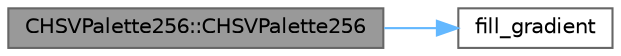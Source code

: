 digraph "CHSVPalette256::CHSVPalette256"
{
 // LATEX_PDF_SIZE
  bgcolor="transparent";
  edge [fontname=Helvetica,fontsize=10,labelfontname=Helvetica,labelfontsize=10];
  node [fontname=Helvetica,fontsize=10,shape=box,height=0.2,width=0.4];
  rankdir="LR";
  Node1 [id="Node000001",label="CHSVPalette256::CHSVPalette256",height=0.2,width=0.4,color="gray40", fillcolor="grey60", style="filled", fontcolor="black",tooltip="Create palette with four-color gradient."];
  Node1 -> Node2 [id="edge1_Node000001_Node000002",color="steelblue1",style="solid",tooltip=" "];
  Node2 [id="Node000002",label="fill_gradient",height=0.2,width=0.4,color="grey40", fillcolor="white", style="filled",URL="$da/de3/group___color_fills.html#ga3144bb2bb66aeed33e20f4fdd6cc1a98",tooltip="Fill a range of LEDs with a smooth HSV gradient between two HSV colors."];
}
